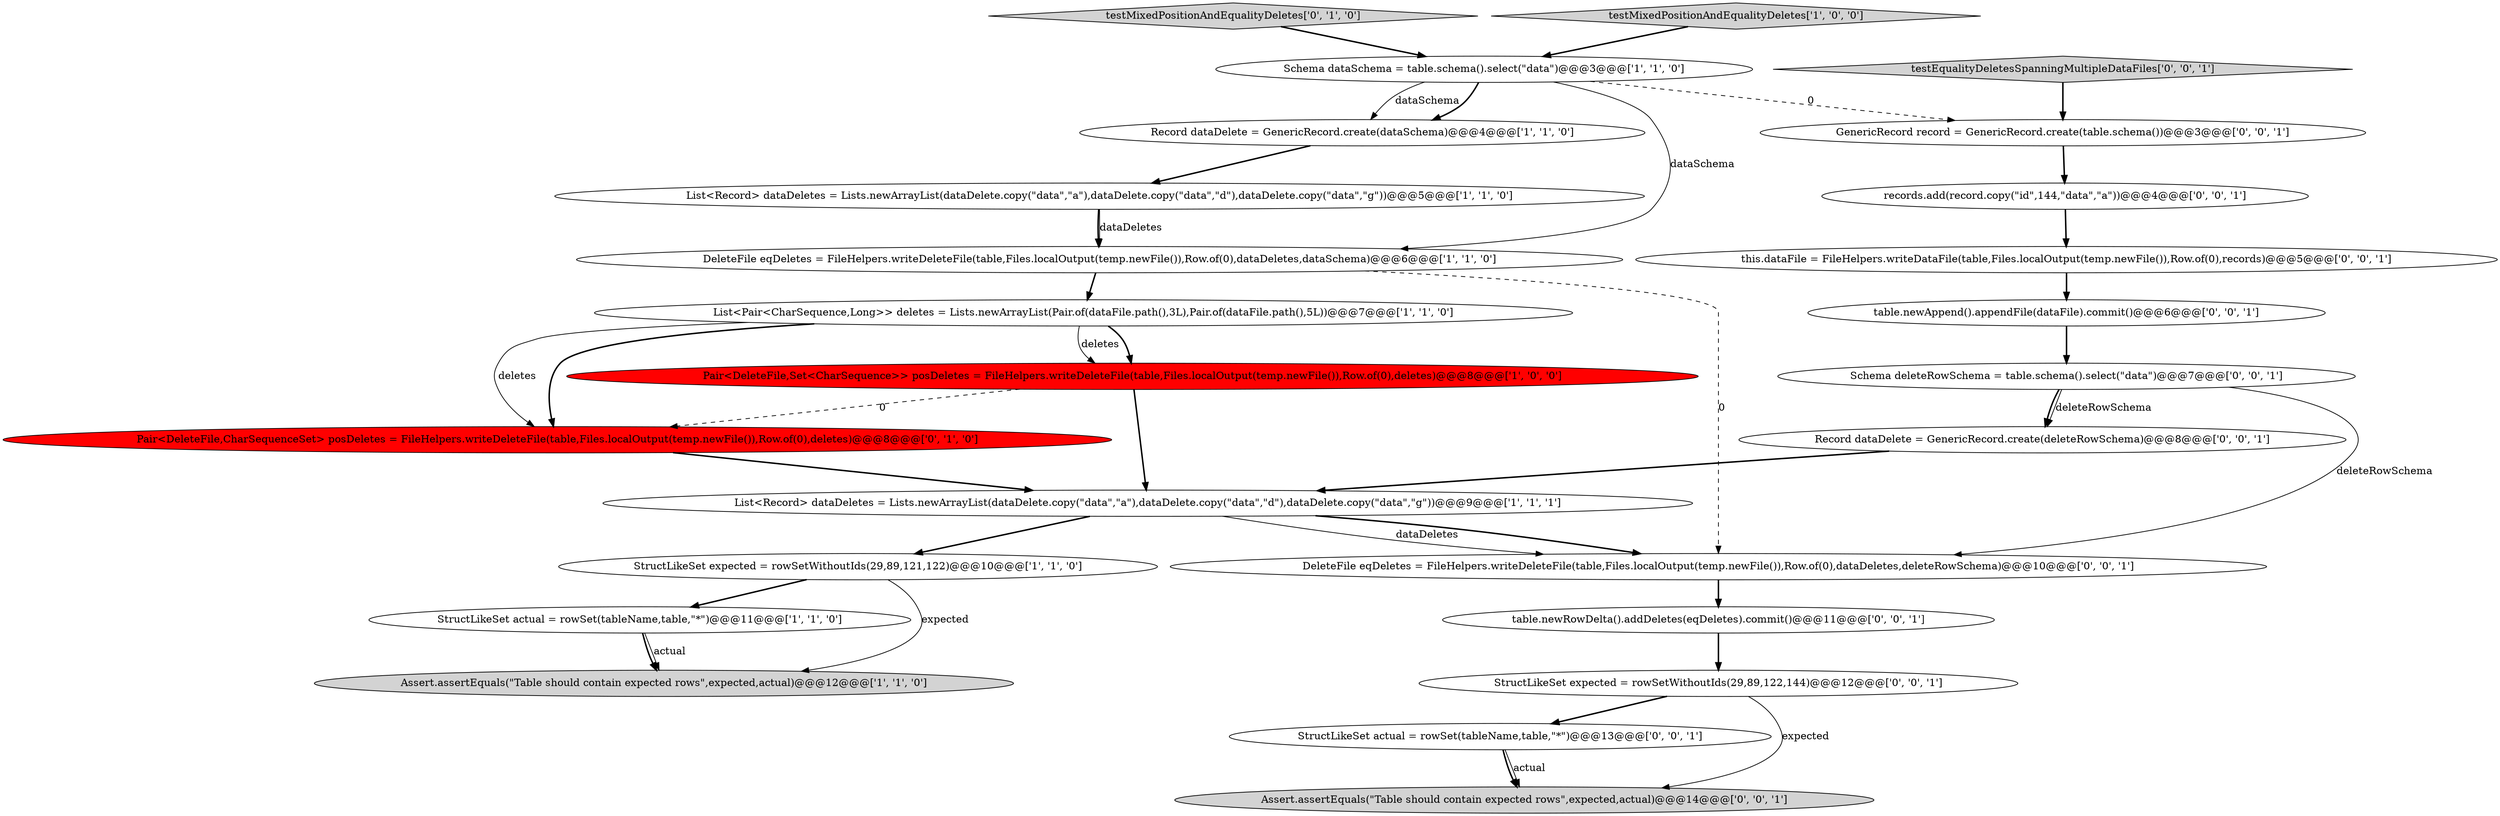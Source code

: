 digraph {
9 [style = filled, label = "List<Record> dataDeletes = Lists.newArrayList(dataDelete.copy(\"data\",\"a\"),dataDelete.copy(\"data\",\"d\"),dataDelete.copy(\"data\",\"g\"))@@@9@@@['1', '1', '1']", fillcolor = white, shape = ellipse image = "AAA0AAABBB1BBB"];
15 [style = filled, label = "testEqualityDeletesSpanningMultipleDataFiles['0', '0', '1']", fillcolor = lightgray, shape = diamond image = "AAA0AAABBB3BBB"];
1 [style = filled, label = "Schema dataSchema = table.schema().select(\"data\")@@@3@@@['1', '1', '0']", fillcolor = white, shape = ellipse image = "AAA0AAABBB1BBB"];
7 [style = filled, label = "Pair<DeleteFile,Set<CharSequence>> posDeletes = FileHelpers.writeDeleteFile(table,Files.localOutput(temp.newFile()),Row.of(0),deletes)@@@8@@@['1', '0', '0']", fillcolor = red, shape = ellipse image = "AAA1AAABBB1BBB"];
11 [style = filled, label = "Pair<DeleteFile,CharSequenceSet> posDeletes = FileHelpers.writeDeleteFile(table,Files.localOutput(temp.newFile()),Row.of(0),deletes)@@@8@@@['0', '1', '0']", fillcolor = red, shape = ellipse image = "AAA1AAABBB2BBB"];
18 [style = filled, label = "table.newAppend().appendFile(dataFile).commit()@@@6@@@['0', '0', '1']", fillcolor = white, shape = ellipse image = "AAA0AAABBB3BBB"];
19 [style = filled, label = "Record dataDelete = GenericRecord.create(deleteRowSchema)@@@8@@@['0', '0', '1']", fillcolor = white, shape = ellipse image = "AAA0AAABBB3BBB"];
6 [style = filled, label = "Record dataDelete = GenericRecord.create(dataSchema)@@@4@@@['1', '1', '0']", fillcolor = white, shape = ellipse image = "AAA0AAABBB1BBB"];
14 [style = filled, label = "StructLikeSet expected = rowSetWithoutIds(29,89,122,144)@@@12@@@['0', '0', '1']", fillcolor = white, shape = ellipse image = "AAA0AAABBB3BBB"];
4 [style = filled, label = "DeleteFile eqDeletes = FileHelpers.writeDeleteFile(table,Files.localOutput(temp.newFile()),Row.of(0),dataDeletes,dataSchema)@@@6@@@['1', '1', '0']", fillcolor = white, shape = ellipse image = "AAA0AAABBB1BBB"];
23 [style = filled, label = "StructLikeSet actual = rowSet(tableName,table,\"*\")@@@13@@@['0', '0', '1']", fillcolor = white, shape = ellipse image = "AAA0AAABBB3BBB"];
12 [style = filled, label = "testMixedPositionAndEqualityDeletes['0', '1', '0']", fillcolor = lightgray, shape = diamond image = "AAA0AAABBB2BBB"];
17 [style = filled, label = "Schema deleteRowSchema = table.schema().select(\"data\")@@@7@@@['0', '0', '1']", fillcolor = white, shape = ellipse image = "AAA0AAABBB3BBB"];
20 [style = filled, label = "table.newRowDelta().addDeletes(eqDeletes).commit()@@@11@@@['0', '0', '1']", fillcolor = white, shape = ellipse image = "AAA0AAABBB3BBB"];
24 [style = filled, label = "records.add(record.copy(\"id\",144,\"data\",\"a\"))@@@4@@@['0', '0', '1']", fillcolor = white, shape = ellipse image = "AAA0AAABBB3BBB"];
5 [style = filled, label = "Assert.assertEquals(\"Table should contain expected rows\",expected,actual)@@@12@@@['1', '1', '0']", fillcolor = lightgray, shape = ellipse image = "AAA0AAABBB1BBB"];
0 [style = filled, label = "List<Pair<CharSequence,Long>> deletes = Lists.newArrayList(Pair.of(dataFile.path(),3L),Pair.of(dataFile.path(),5L))@@@7@@@['1', '1', '0']", fillcolor = white, shape = ellipse image = "AAA0AAABBB1BBB"];
22 [style = filled, label = "DeleteFile eqDeletes = FileHelpers.writeDeleteFile(table,Files.localOutput(temp.newFile()),Row.of(0),dataDeletes,deleteRowSchema)@@@10@@@['0', '0', '1']", fillcolor = white, shape = ellipse image = "AAA0AAABBB3BBB"];
10 [style = filled, label = "testMixedPositionAndEqualityDeletes['1', '0', '0']", fillcolor = lightgray, shape = diamond image = "AAA0AAABBB1BBB"];
8 [style = filled, label = "List<Record> dataDeletes = Lists.newArrayList(dataDelete.copy(\"data\",\"a\"),dataDelete.copy(\"data\",\"d\"),dataDelete.copy(\"data\",\"g\"))@@@5@@@['1', '1', '0']", fillcolor = white, shape = ellipse image = "AAA0AAABBB1BBB"];
13 [style = filled, label = "this.dataFile = FileHelpers.writeDataFile(table,Files.localOutput(temp.newFile()),Row.of(0),records)@@@5@@@['0', '0', '1']", fillcolor = white, shape = ellipse image = "AAA0AAABBB3BBB"];
3 [style = filled, label = "StructLikeSet actual = rowSet(tableName,table,\"*\")@@@11@@@['1', '1', '0']", fillcolor = white, shape = ellipse image = "AAA0AAABBB1BBB"];
2 [style = filled, label = "StructLikeSet expected = rowSetWithoutIds(29,89,121,122)@@@10@@@['1', '1', '0']", fillcolor = white, shape = ellipse image = "AAA0AAABBB1BBB"];
21 [style = filled, label = "Assert.assertEquals(\"Table should contain expected rows\",expected,actual)@@@14@@@['0', '0', '1']", fillcolor = lightgray, shape = ellipse image = "AAA0AAABBB3BBB"];
16 [style = filled, label = "GenericRecord record = GenericRecord.create(table.schema())@@@3@@@['0', '0', '1']", fillcolor = white, shape = ellipse image = "AAA0AAABBB3BBB"];
9->22 [style = bold, label=""];
9->2 [style = bold, label=""];
0->11 [style = solid, label="deletes"];
16->24 [style = bold, label=""];
2->3 [style = bold, label=""];
1->4 [style = solid, label="dataSchema"];
7->11 [style = dashed, label="0"];
2->5 [style = solid, label="expected"];
18->17 [style = bold, label=""];
1->6 [style = solid, label="dataSchema"];
0->11 [style = bold, label=""];
20->14 [style = bold, label=""];
4->22 [style = dashed, label="0"];
11->9 [style = bold, label=""];
14->21 [style = solid, label="expected"];
12->1 [style = bold, label=""];
15->16 [style = bold, label=""];
23->21 [style = solid, label="actual"];
17->19 [style = bold, label=""];
4->0 [style = bold, label=""];
0->7 [style = bold, label=""];
3->5 [style = solid, label="actual"];
7->9 [style = bold, label=""];
3->5 [style = bold, label=""];
1->6 [style = bold, label=""];
17->22 [style = solid, label="deleteRowSchema"];
14->23 [style = bold, label=""];
22->20 [style = bold, label=""];
19->9 [style = bold, label=""];
23->21 [style = bold, label=""];
1->16 [style = dashed, label="0"];
6->8 [style = bold, label=""];
9->22 [style = solid, label="dataDeletes"];
17->19 [style = solid, label="deleteRowSchema"];
8->4 [style = bold, label=""];
8->4 [style = solid, label="dataDeletes"];
10->1 [style = bold, label=""];
0->7 [style = solid, label="deletes"];
13->18 [style = bold, label=""];
24->13 [style = bold, label=""];
}
